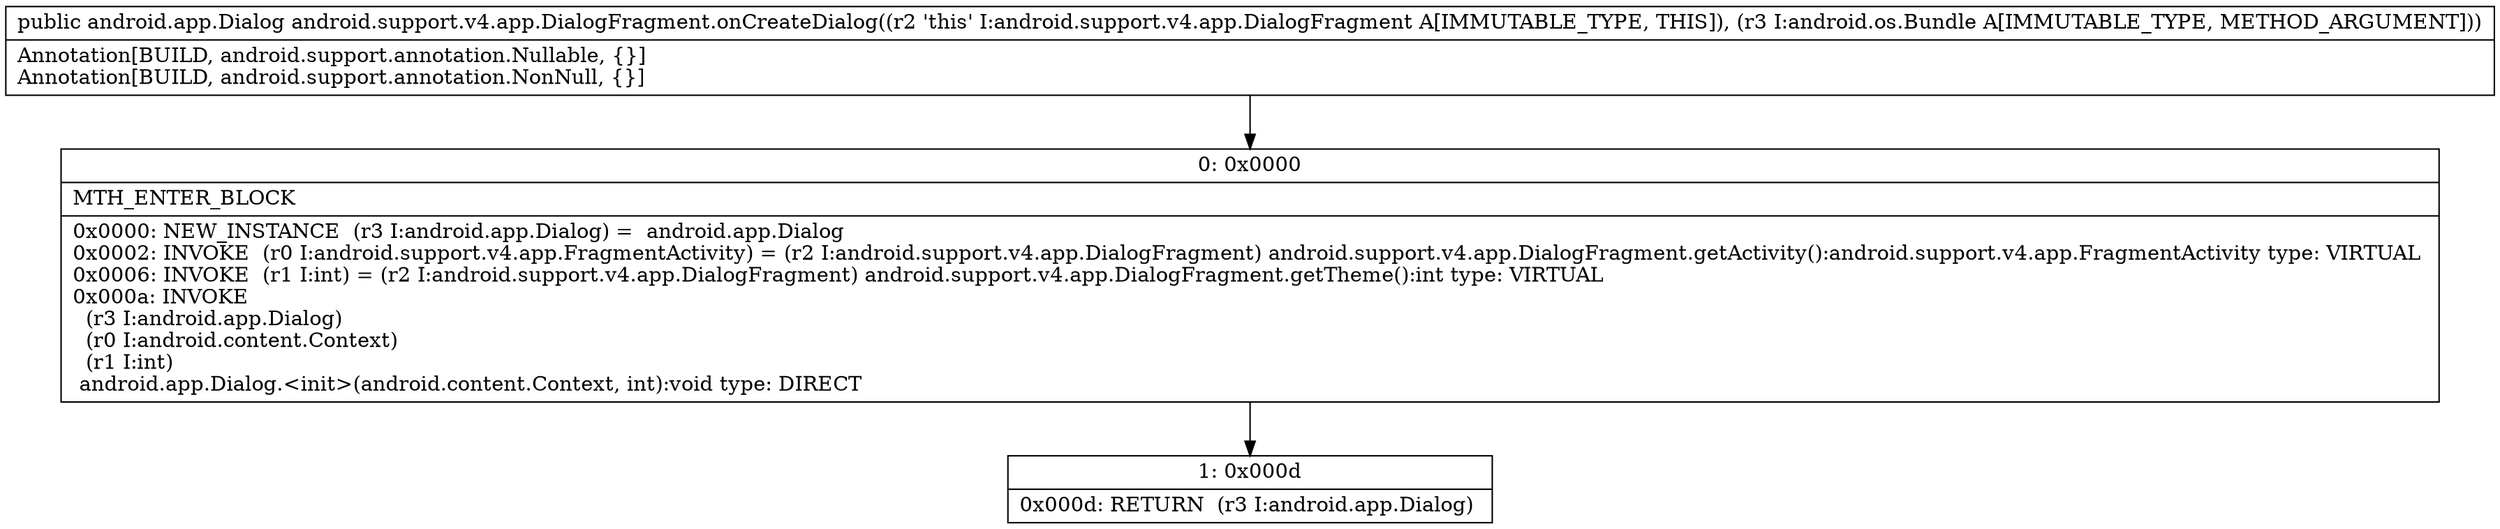 digraph "CFG forandroid.support.v4.app.DialogFragment.onCreateDialog(Landroid\/os\/Bundle;)Landroid\/app\/Dialog;" {
Node_0 [shape=record,label="{0\:\ 0x0000|MTH_ENTER_BLOCK\l|0x0000: NEW_INSTANCE  (r3 I:android.app.Dialog) =  android.app.Dialog \l0x0002: INVOKE  (r0 I:android.support.v4.app.FragmentActivity) = (r2 I:android.support.v4.app.DialogFragment) android.support.v4.app.DialogFragment.getActivity():android.support.v4.app.FragmentActivity type: VIRTUAL \l0x0006: INVOKE  (r1 I:int) = (r2 I:android.support.v4.app.DialogFragment) android.support.v4.app.DialogFragment.getTheme():int type: VIRTUAL \l0x000a: INVOKE  \l  (r3 I:android.app.Dialog)\l  (r0 I:android.content.Context)\l  (r1 I:int)\l android.app.Dialog.\<init\>(android.content.Context, int):void type: DIRECT \l}"];
Node_1 [shape=record,label="{1\:\ 0x000d|0x000d: RETURN  (r3 I:android.app.Dialog) \l}"];
MethodNode[shape=record,label="{public android.app.Dialog android.support.v4.app.DialogFragment.onCreateDialog((r2 'this' I:android.support.v4.app.DialogFragment A[IMMUTABLE_TYPE, THIS]), (r3 I:android.os.Bundle A[IMMUTABLE_TYPE, METHOD_ARGUMENT]))  | Annotation[BUILD, android.support.annotation.Nullable, \{\}]\lAnnotation[BUILD, android.support.annotation.NonNull, \{\}]\l}"];
MethodNode -> Node_0;
Node_0 -> Node_1;
}

